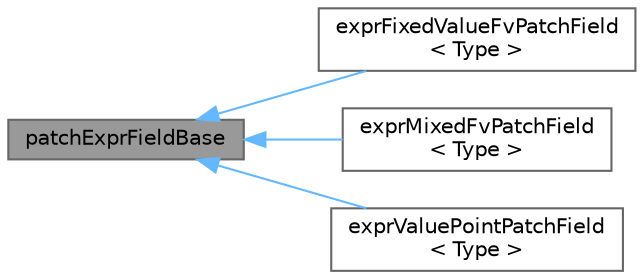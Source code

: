 digraph "patchExprFieldBase"
{
 // LATEX_PDF_SIZE
  bgcolor="transparent";
  edge [fontname=Helvetica,fontsize=10,labelfontname=Helvetica,labelfontsize=10];
  node [fontname=Helvetica,fontsize=10,shape=box,height=0.2,width=0.4];
  rankdir="LR";
  Node1 [id="Node000001",label="patchExprFieldBase",height=0.2,width=0.4,color="gray40", fillcolor="grey60", style="filled", fontcolor="black",tooltip="Base class for managing patches with expressions. The expected input supports value,..."];
  Node1 -> Node2 [id="edge1_Node000001_Node000002",dir="back",color="steelblue1",style="solid",tooltip=" "];
  Node2 [id="Node000002",label="exprFixedValueFvPatchField\l\< Type \>",height=0.2,width=0.4,color="gray40", fillcolor="white", style="filled",URL="$classFoam_1_1exprFixedValueFvPatchField.html",tooltip="A fixed value boundary condition with expressions."];
  Node1 -> Node3 [id="edge2_Node000001_Node000003",dir="back",color="steelblue1",style="solid",tooltip=" "];
  Node3 [id="Node000003",label="exprMixedFvPatchField\l\< Type \>",height=0.2,width=0.4,color="gray40", fillcolor="white", style="filled",URL="$classFoam_1_1exprMixedFvPatchField.html",tooltip="A mixed boundary condition with expressions."];
  Node1 -> Node4 [id="edge3_Node000001_Node000004",dir="back",color="steelblue1",style="solid",tooltip=" "];
  Node4 [id="Node000004",label="exprValuePointPatchField\l\< Type \>",height=0.2,width=0.4,color="gray40", fillcolor="white", style="filled",URL="$classFoam_1_1exprValuePointPatchField.html",tooltip="A fixed value point boundary condition with expressions."];
}
